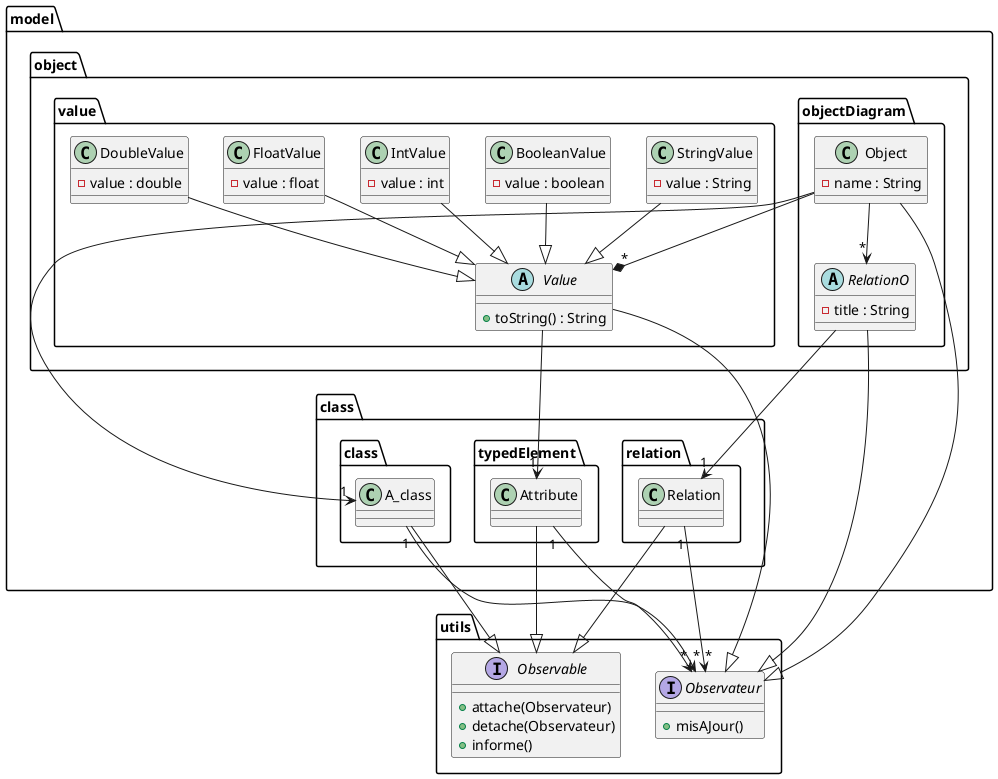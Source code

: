 @startuml

package utils <<folder>> {
	interface Observable {
		+ attache(Observateur)
		+ detache(Observateur)
		+ informe()
	}

	interface Observateur {
		+ misAJour()
	}
}


package model.class <<folder>> {

	package model.class.typedElement <<folder>> {

		class Attribute {
		}
	}
	package model.class.class <<folder>> {

		 class A_class {
		}
	}

	package model.class.relation <<folder>> {

	}

	package model.class.relation <<folder>> {
		class Relation {
		}
	}

	Relation --|> Observable
	Attribute --|> Observable
	A_class --|> Observable

	Relation "1" --> "*" Observateur
	Attribute "1" --> "*" Observateur
	A_class "1" --> "*" Observateur
}



package model.object.objectDiagram <<folder>> {

	 class Object {
	  - name : String
	 }

	 abstract class RelationO{
		- title : String
	}

	package model.object.value <<folder>> {

		 abstract class Value {
		   + toString() : String
		 }

		 class IntValue {
		  - value : int
		 }
		 class FloatValue {
		   - value : float
		 }
		 class DoubleValue {
		   - value : double
		 }
		 class StringValue {
		   - value : String
		 }
		 class BooleanValue {
		   - value : boolean
		 }

	}

	RelationO  --> "1" Relation
	A_class "1" <-- Object
	Object --> "*" RelationO
	Object --* "*" Value

	Value --> "1" Attribute

	IntValue --|> Value
	FloatValue --|> Value
	DoubleValue --|> Value
	StringValue --|> Value
	BooleanValue --|> Value

	Value --|> Observateur
	RelationO --|> Observateur
	Object --|> Observateur
}






@enduml